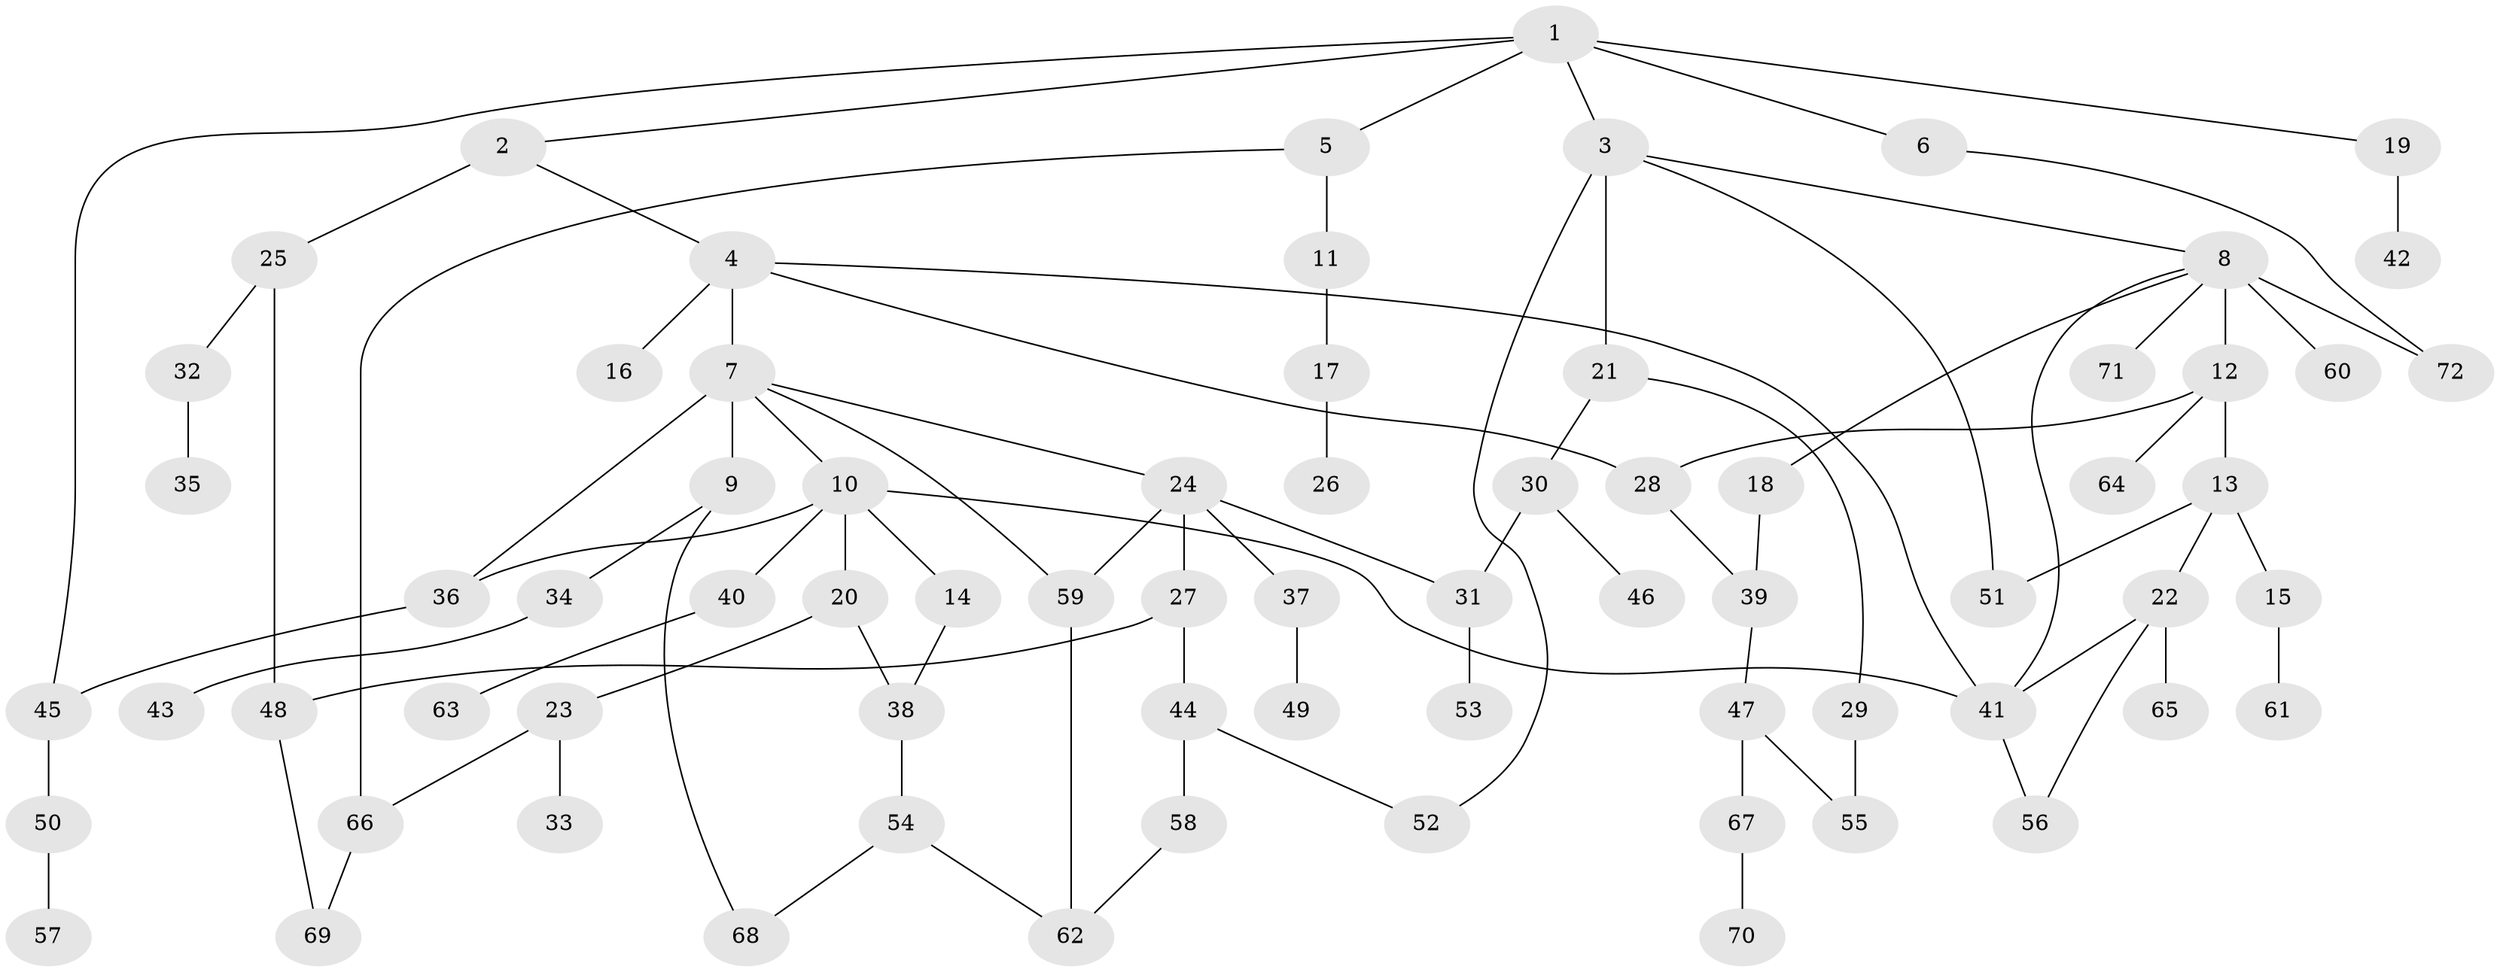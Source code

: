 // original degree distribution, {7: 0.013986013986013986, 3: 0.22377622377622378, 5: 0.04895104895104895, 6: 0.006993006993006993, 1: 0.35664335664335667, 4: 0.08391608391608392, 2: 0.26573426573426573}
// Generated by graph-tools (version 1.1) at 2025/48/03/04/25 22:48:48]
// undirected, 72 vertices, 92 edges
graph export_dot {
  node [color=gray90,style=filled];
  1;
  2;
  3;
  4;
  5;
  6;
  7;
  8;
  9;
  10;
  11;
  12;
  13;
  14;
  15;
  16;
  17;
  18;
  19;
  20;
  21;
  22;
  23;
  24;
  25;
  26;
  27;
  28;
  29;
  30;
  31;
  32;
  33;
  34;
  35;
  36;
  37;
  38;
  39;
  40;
  41;
  42;
  43;
  44;
  45;
  46;
  47;
  48;
  49;
  50;
  51;
  52;
  53;
  54;
  55;
  56;
  57;
  58;
  59;
  60;
  61;
  62;
  63;
  64;
  65;
  66;
  67;
  68;
  69;
  70;
  71;
  72;
  1 -- 2 [weight=1.0];
  1 -- 3 [weight=1.0];
  1 -- 5 [weight=1.0];
  1 -- 6 [weight=1.0];
  1 -- 19 [weight=1.0];
  1 -- 45 [weight=1.0];
  2 -- 4 [weight=1.0];
  2 -- 25 [weight=2.0];
  3 -- 8 [weight=1.0];
  3 -- 21 [weight=1.0];
  3 -- 51 [weight=1.0];
  3 -- 52 [weight=1.0];
  4 -- 7 [weight=1.0];
  4 -- 16 [weight=1.0];
  4 -- 28 [weight=1.0];
  4 -- 41 [weight=1.0];
  5 -- 11 [weight=1.0];
  5 -- 66 [weight=1.0];
  6 -- 72 [weight=1.0];
  7 -- 9 [weight=4.0];
  7 -- 10 [weight=1.0];
  7 -- 24 [weight=1.0];
  7 -- 36 [weight=1.0];
  7 -- 59 [weight=1.0];
  8 -- 12 [weight=1.0];
  8 -- 18 [weight=1.0];
  8 -- 41 [weight=1.0];
  8 -- 60 [weight=4.0];
  8 -- 71 [weight=1.0];
  8 -- 72 [weight=1.0];
  9 -- 34 [weight=1.0];
  9 -- 68 [weight=1.0];
  10 -- 14 [weight=1.0];
  10 -- 20 [weight=1.0];
  10 -- 36 [weight=1.0];
  10 -- 40 [weight=1.0];
  10 -- 41 [weight=1.0];
  11 -- 17 [weight=1.0];
  12 -- 13 [weight=1.0];
  12 -- 28 [weight=1.0];
  12 -- 64 [weight=1.0];
  13 -- 15 [weight=1.0];
  13 -- 22 [weight=1.0];
  13 -- 51 [weight=1.0];
  14 -- 38 [weight=1.0];
  15 -- 61 [weight=1.0];
  17 -- 26 [weight=1.0];
  18 -- 39 [weight=1.0];
  19 -- 42 [weight=2.0];
  20 -- 23 [weight=1.0];
  20 -- 38 [weight=1.0];
  21 -- 29 [weight=1.0];
  21 -- 30 [weight=1.0];
  22 -- 41 [weight=1.0];
  22 -- 56 [weight=1.0];
  22 -- 65 [weight=2.0];
  23 -- 33 [weight=3.0];
  23 -- 66 [weight=1.0];
  24 -- 27 [weight=1.0];
  24 -- 31 [weight=1.0];
  24 -- 37 [weight=1.0];
  24 -- 59 [weight=1.0];
  25 -- 32 [weight=1.0];
  25 -- 48 [weight=1.0];
  27 -- 44 [weight=1.0];
  27 -- 48 [weight=1.0];
  28 -- 39 [weight=2.0];
  29 -- 55 [weight=2.0];
  30 -- 31 [weight=1.0];
  30 -- 46 [weight=1.0];
  31 -- 53 [weight=1.0];
  32 -- 35 [weight=1.0];
  34 -- 43 [weight=1.0];
  36 -- 45 [weight=1.0];
  37 -- 49 [weight=1.0];
  38 -- 54 [weight=1.0];
  39 -- 47 [weight=1.0];
  40 -- 63 [weight=1.0];
  41 -- 56 [weight=1.0];
  44 -- 52 [weight=1.0];
  44 -- 58 [weight=2.0];
  45 -- 50 [weight=1.0];
  47 -- 55 [weight=1.0];
  47 -- 67 [weight=1.0];
  48 -- 69 [weight=1.0];
  50 -- 57 [weight=1.0];
  54 -- 62 [weight=1.0];
  54 -- 68 [weight=1.0];
  58 -- 62 [weight=1.0];
  59 -- 62 [weight=1.0];
  66 -- 69 [weight=1.0];
  67 -- 70 [weight=1.0];
}
